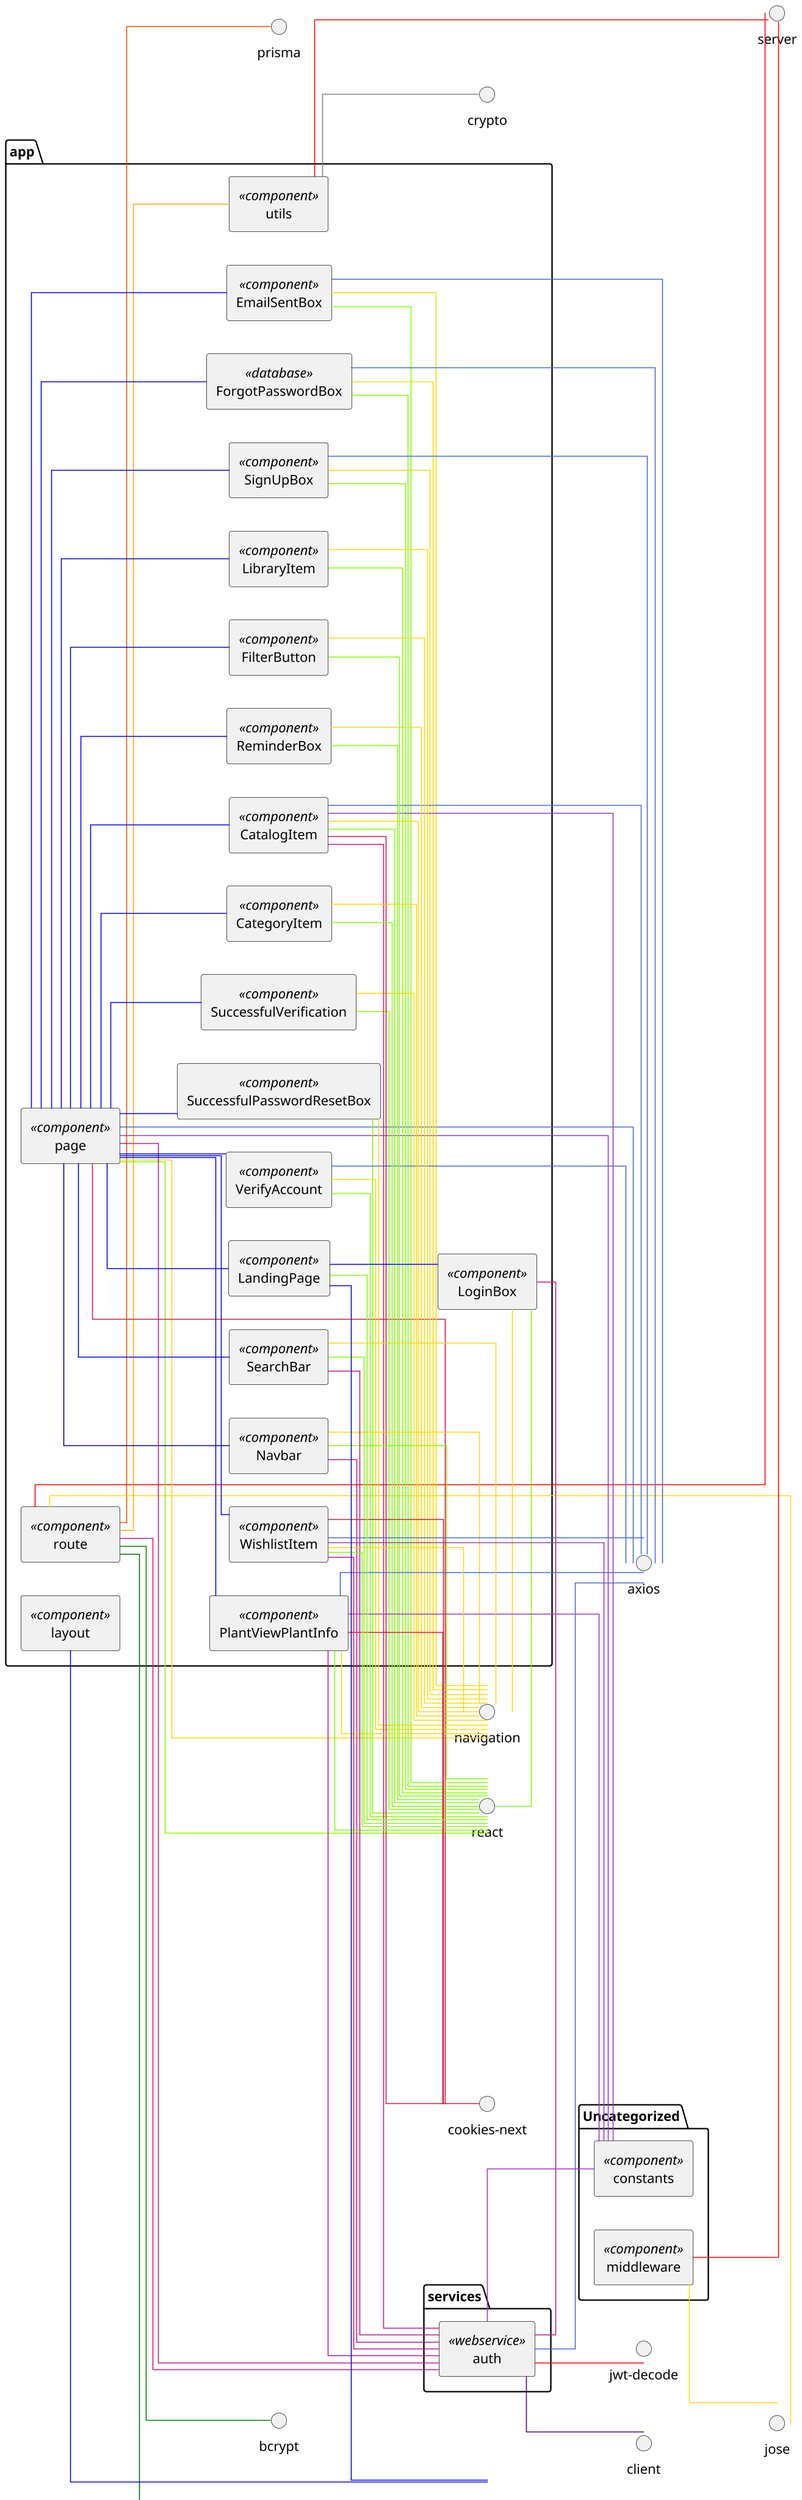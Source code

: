@startuml
skinparam componentStyle rectangle
skinparam dpi 150
skinparam linetype ortho
left to right direction

package app {
  component route <<component>>
  component page <<component>>
  component EmailSentBox <<component>>
  component ForgotPasswordBox <<database>>
  component LoginBox <<component>>
  component SignUpBox <<component>>
  component SuccessfulPasswordResetBox <<component>>
  component SuccessfulVerification <<component>>
  component VerifyAccount <<component>>
  component CatalogItem <<component>>
  component CategoryItem <<component>>
  component ReminderBox <<component>>
  component FilterButton <<component>>
  component LibraryItem <<component>>
  component Navbar <<component>>
  component PlantViewPlantInfo <<component>>
  component SearchBar <<component>>
  component WishlistItem <<component>>
  component LandingPage <<component>>
  component layout <<component>>
  component utils <<component>>
}

package Uncategorized {
  component constants <<component>>
  component middleware <<component>>
}

package services {
  component auth <<webservice>>
}

route -[#ff0000]- server
route -[#ff4500]- prisma
route -[#C71585]- auth
route -[#ffd700]- jose  
route -[#ffa500]- utils
route -[#008000]- bcrypt
route -[#006400]- mailersend

page -[#7fff00]- react
page -[#ffd700]- navigation
page -[#00008b]- Navbar
page -[#C71585]- auth
page -[#4169e1]- axios
page -[#dc143c]- "cookies-next"
page -[#9932cc]- constants

EmailSentBox -[#7fff00]- react
EmailSentBox -[#ffd700]- navigation
EmailSentBox -[#4169e1]- axios

ForgotPasswordBox -[#7fff00]- react
ForgotPasswordBox -[#ffd700]- navigation
ForgotPasswordBox -[#4169e1]- axios

LoginBox -[#7fff00]- react
LoginBox -[#ffd700]- navigation
LoginBox -[#C71585]- auth

SignUpBox -[#7fff00]- react
SignUpBox -[#ffd700]- navigation
SignUpBox -[#4169e1]- axios

SuccessfulPasswordResetBox -[#7fff00]- react
SuccessfulPasswordResetBox -[#ffd700]- navigation

SuccessfulVerification -[#7fff00]- react
SuccessfulVerification -[#ffd700]- navigation

VerifyAccount -[#7fff00]- react
VerifyAccount -[#ffd700]- navigation
VerifyAccount -[#4169e1]- axios

CatalogItem -[#7fff00]- react
CatalogItem -[#ffd700]- navigation
CatalogItem -[#C71585]- auth
CatalogItem -[#4169e1]- axios
CatalogItem -[#dc143c]- "cookies-next"
CatalogItem -[#9932cc]- constants

CategoryItem -[#7fff00]- react
CategoryItem -[#ffd700]- navigation

ReminderBox -[#7fff00]- react
ReminderBox -[#ffd700]- navigation

FilterButton -[#7fff00]- react
FilterButton -[#ffd700]- navigation

LibraryItem -[#7fff00]- react
LibraryItem -[#ffd700]- navigation

Navbar -[#7fff00]- react
Navbar -[#ffd700]- navigation
Navbar -[#C71585]- auth

PlantViewPlantInfo -[#7fff00]- react
PlantViewPlantInfo -[#ffd700]- navigation
PlantViewPlantInfo -[#C71585]- auth
PlantViewPlantInfo -[#4169e1]- axios
PlantViewPlantInfo -[#dc143c]- "cookies-next"
PlantViewPlantInfo -[#9932cc]- constants

SearchBar -[#7fff00]- react
SearchBar -[#ffd700]- navigation
SearchBar -[#C71585]- auth

WishlistItem -[#7fff00]- react
WishlistItem -[#ffd700]- navigation
WishlistItem -[#C71585]- auth
WishlistItem -[#4169e1]- axios
WishlistItem -[#dc143c]- "cookies-next"
WishlistItem -[#9932cc]- constants

page -[#blue]- SearchBar
page -[#blue]- CategoryItem
page -[#blue]- CatalogItem
page -[#blue]- LibraryItem
page -[#blue]- ReminderBox
LandingPage -[#blue]- globals
LandingPage -[#7fff00]- react
LandingPage -[#blue]- LoginBox

layout -[#blue]- globals

page -[#blue]- FilterButton
page -[#blue]- LandingPage
page -[#blue]- EmailSentBox
page -[#blue]- SuccessfulPasswordResetBox
page -[#blue]- ForgotPasswordBox
page -[#blue]- PlantViewPlantInfo
page -[#blue]- SignUpBox

utils -[#ff0000]- server
utils -[#gray]- crypto

page -[#blue]- VerifyAccount
page -[#blue]- SuccessfulVerification
page -[#blue]- WishlistItem

middleware -[#ff0000]- server
middleware -[#ffd700]- jose

auth -[#4169e1]- axios
auth -[#4b0082]- client
auth -[#9932cc]- constants
auth -[#red]- "jwt-decode"
@enduml
